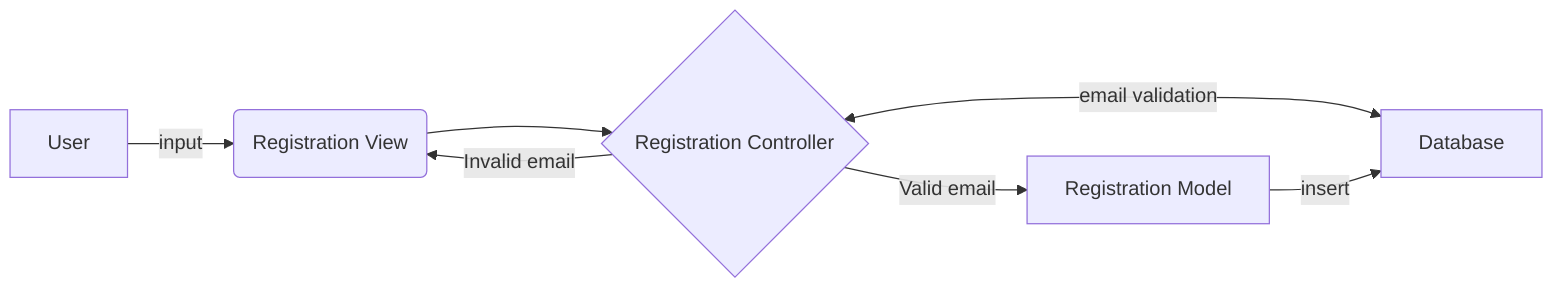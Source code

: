 graph LR
    U[User] -->|input| V(Registration View)
    V --> C{Registration Controller}
    C <--> |email validation|D[Database]
    C -->|Valid email| M[Registration Model]
    C -->|Invalid email| V
    M -->|insert|D